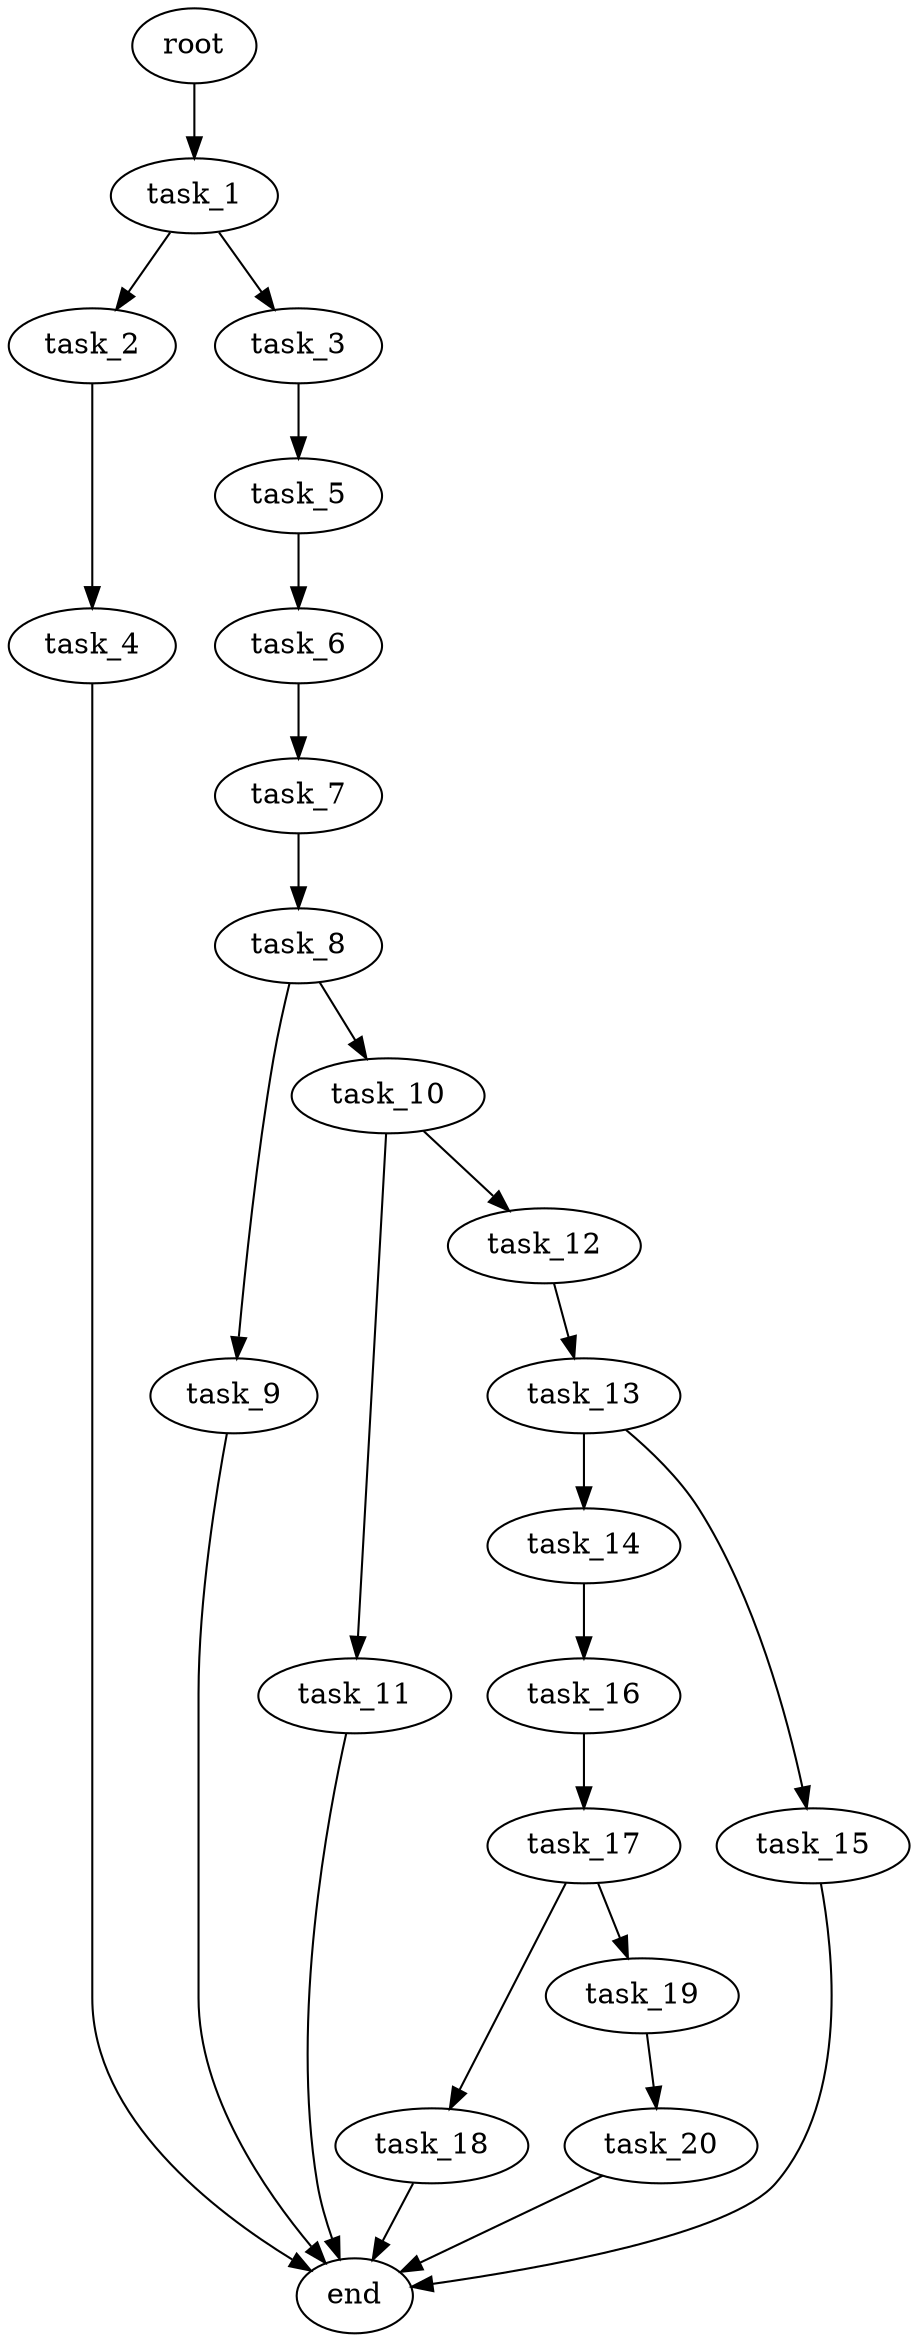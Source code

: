 digraph G {
  root [size="0.000000e+00"];
  task_1 [size="5.298615e+10"];
  task_2 [size="2.382438e+10"];
  task_3 [size="4.920797e+10"];
  task_4 [size="5.998909e+09"];
  task_5 [size="9.969596e+10"];
  task_6 [size="7.116813e+10"];
  task_7 [size="9.311734e+09"];
  task_8 [size="9.212823e+10"];
  task_9 [size="8.972977e+10"];
  task_10 [size="5.198072e+10"];
  task_11 [size="7.008768e+10"];
  task_12 [size="3.725547e+10"];
  task_13 [size="9.745573e+10"];
  task_14 [size="8.499393e+09"];
  task_15 [size="9.566745e+09"];
  task_16 [size="1.336005e+10"];
  task_17 [size="8.199809e+10"];
  task_18 [size="7.492300e+09"];
  task_19 [size="5.678639e+10"];
  task_20 [size="4.350394e+10"];
  end [size="0.000000e+00"];

  root -> task_1 [size="1.000000e-12"];
  task_1 -> task_2 [size="2.382438e+08"];
  task_1 -> task_3 [size="4.920797e+08"];
  task_2 -> task_4 [size="5.998909e+07"];
  task_3 -> task_5 [size="9.969596e+08"];
  task_4 -> end [size="1.000000e-12"];
  task_5 -> task_6 [size="7.116813e+08"];
  task_6 -> task_7 [size="9.311734e+07"];
  task_7 -> task_8 [size="9.212823e+08"];
  task_8 -> task_9 [size="8.972977e+08"];
  task_8 -> task_10 [size="5.198072e+08"];
  task_9 -> end [size="1.000000e-12"];
  task_10 -> task_11 [size="7.008768e+08"];
  task_10 -> task_12 [size="3.725547e+08"];
  task_11 -> end [size="1.000000e-12"];
  task_12 -> task_13 [size="9.745573e+08"];
  task_13 -> task_14 [size="8.499393e+07"];
  task_13 -> task_15 [size="9.566745e+07"];
  task_14 -> task_16 [size="1.336005e+08"];
  task_15 -> end [size="1.000000e-12"];
  task_16 -> task_17 [size="8.199809e+08"];
  task_17 -> task_18 [size="7.492300e+07"];
  task_17 -> task_19 [size="5.678639e+08"];
  task_18 -> end [size="1.000000e-12"];
  task_19 -> task_20 [size="4.350394e+08"];
  task_20 -> end [size="1.000000e-12"];
}

